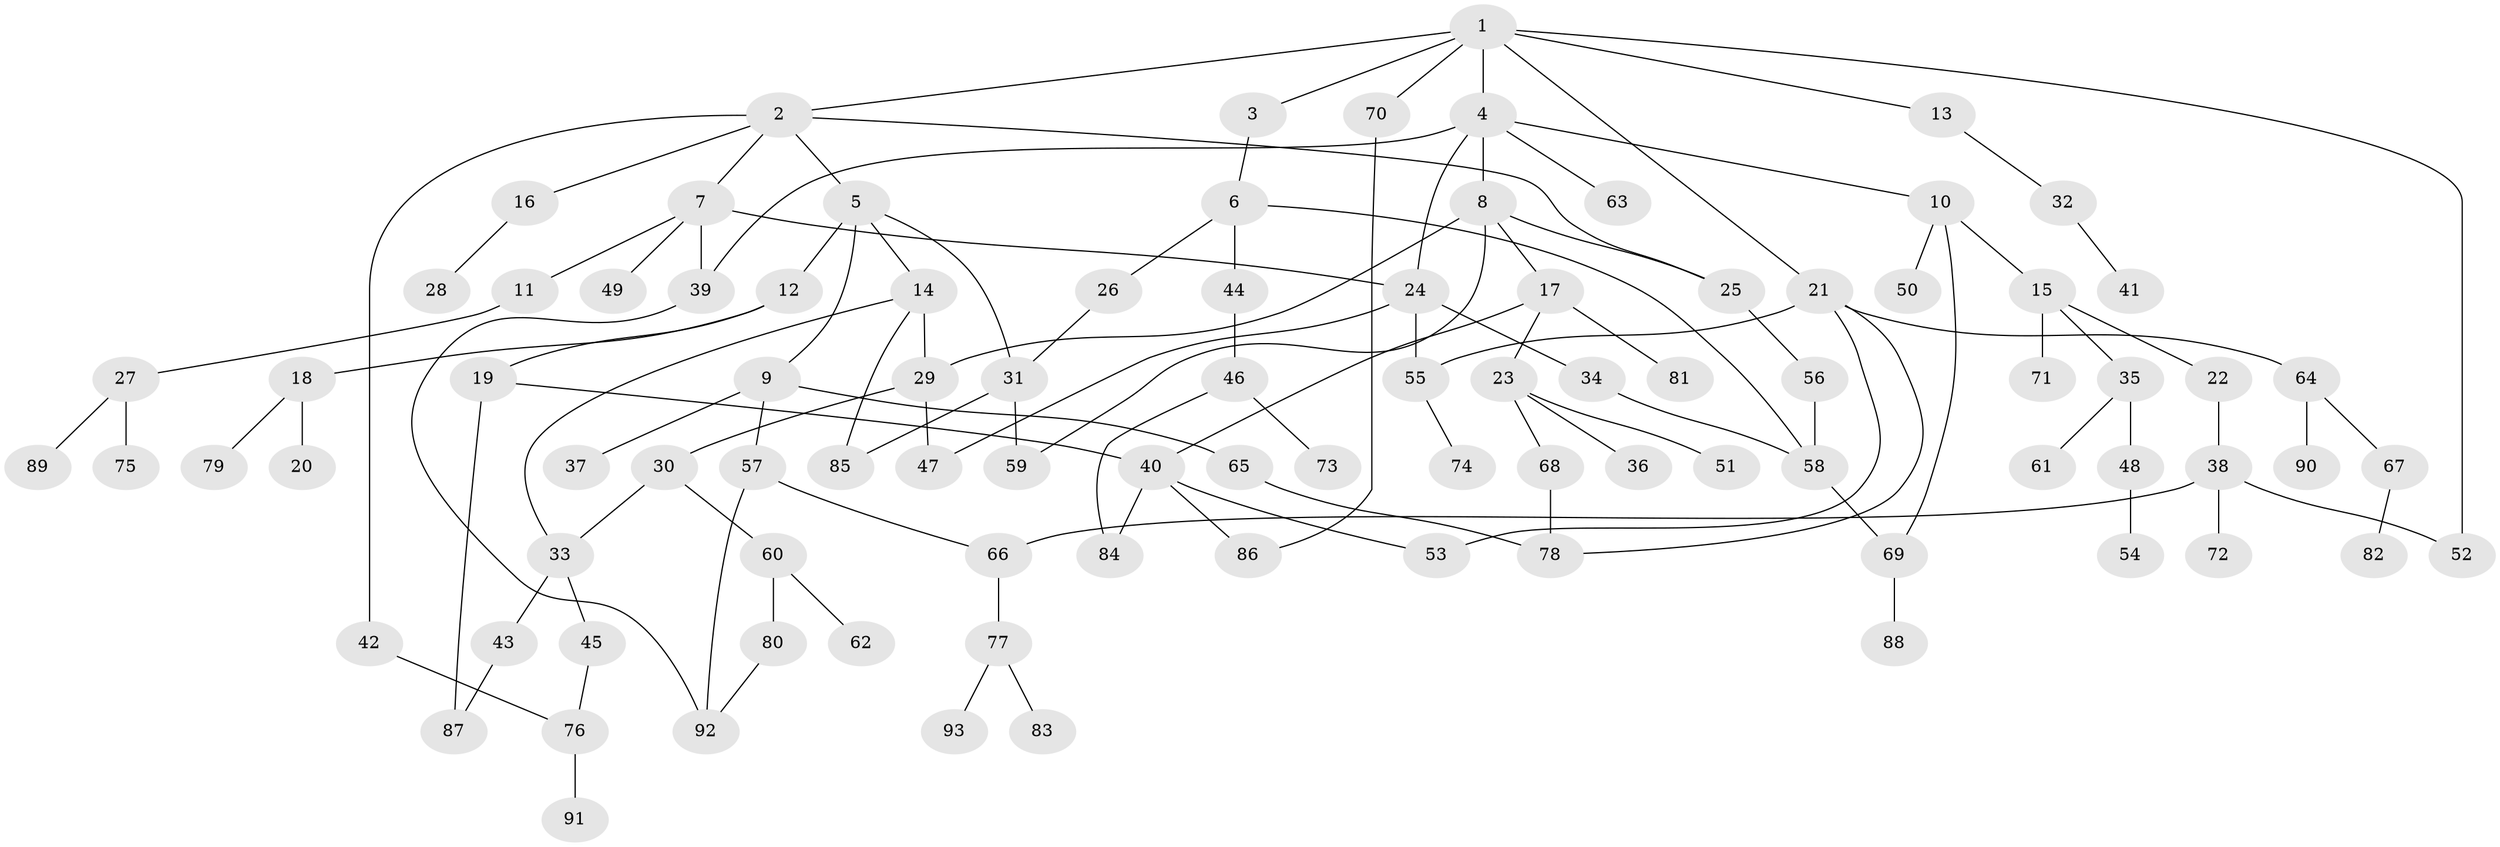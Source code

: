 // coarse degree distribution, {1: 0.5925925925925926, 2: 0.14814814814814814, 6: 0.1111111111111111, 9: 0.037037037037037035, 3: 0.037037037037037035, 10: 0.037037037037037035, 4: 0.037037037037037035}
// Generated by graph-tools (version 1.1) at 2025/44/03/04/25 21:44:53]
// undirected, 93 vertices, 117 edges
graph export_dot {
graph [start="1"]
  node [color=gray90,style=filled];
  1;
  2;
  3;
  4;
  5;
  6;
  7;
  8;
  9;
  10;
  11;
  12;
  13;
  14;
  15;
  16;
  17;
  18;
  19;
  20;
  21;
  22;
  23;
  24;
  25;
  26;
  27;
  28;
  29;
  30;
  31;
  32;
  33;
  34;
  35;
  36;
  37;
  38;
  39;
  40;
  41;
  42;
  43;
  44;
  45;
  46;
  47;
  48;
  49;
  50;
  51;
  52;
  53;
  54;
  55;
  56;
  57;
  58;
  59;
  60;
  61;
  62;
  63;
  64;
  65;
  66;
  67;
  68;
  69;
  70;
  71;
  72;
  73;
  74;
  75;
  76;
  77;
  78;
  79;
  80;
  81;
  82;
  83;
  84;
  85;
  86;
  87;
  88;
  89;
  90;
  91;
  92;
  93;
  1 -- 2;
  1 -- 3;
  1 -- 4;
  1 -- 13;
  1 -- 21;
  1 -- 70;
  1 -- 52;
  2 -- 5;
  2 -- 7;
  2 -- 16;
  2 -- 42;
  2 -- 25;
  3 -- 6;
  4 -- 8;
  4 -- 10;
  4 -- 39;
  4 -- 63;
  4 -- 24;
  5 -- 9;
  5 -- 12;
  5 -- 14;
  5 -- 31;
  6 -- 26;
  6 -- 44;
  6 -- 58;
  7 -- 11;
  7 -- 24;
  7 -- 49;
  7 -- 39;
  8 -- 17;
  8 -- 25;
  8 -- 59;
  8 -- 29;
  9 -- 37;
  9 -- 57;
  9 -- 65;
  10 -- 15;
  10 -- 50;
  10 -- 69;
  11 -- 27;
  12 -- 18;
  12 -- 19;
  13 -- 32;
  14 -- 29;
  14 -- 85;
  14 -- 33;
  15 -- 22;
  15 -- 35;
  15 -- 71;
  16 -- 28;
  17 -- 23;
  17 -- 81;
  17 -- 40;
  18 -- 20;
  18 -- 79;
  19 -- 40;
  19 -- 87;
  21 -- 53;
  21 -- 55;
  21 -- 64;
  21 -- 78;
  22 -- 38;
  23 -- 36;
  23 -- 51;
  23 -- 68;
  24 -- 34;
  24 -- 55;
  24 -- 47;
  25 -- 56;
  26 -- 31;
  27 -- 75;
  27 -- 89;
  29 -- 30;
  29 -- 47;
  30 -- 33;
  30 -- 60;
  31 -- 85;
  31 -- 59;
  32 -- 41;
  33 -- 43;
  33 -- 45;
  34 -- 58;
  35 -- 48;
  35 -- 61;
  38 -- 52;
  38 -- 66;
  38 -- 72;
  39 -- 92;
  40 -- 84;
  40 -- 53;
  40 -- 86;
  42 -- 76;
  43 -- 87;
  44 -- 46;
  45 -- 76;
  46 -- 73;
  46 -- 84;
  48 -- 54;
  55 -- 74;
  56 -- 58;
  57 -- 92;
  57 -- 66;
  58 -- 69;
  60 -- 62;
  60 -- 80;
  64 -- 67;
  64 -- 90;
  65 -- 78;
  66 -- 77;
  67 -- 82;
  68 -- 78;
  69 -- 88;
  70 -- 86;
  76 -- 91;
  77 -- 83;
  77 -- 93;
  80 -- 92;
}
